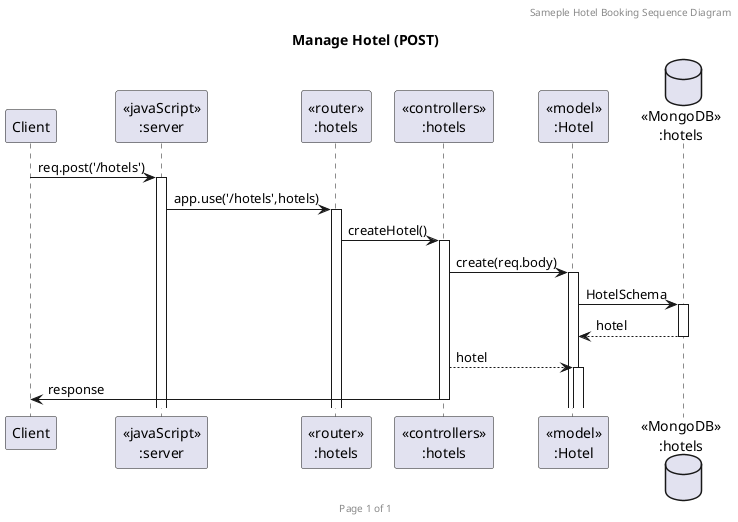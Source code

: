 @startuml Manage Hotel (POST)

header Sameple Hotel Booking Sequence Diagram
footer Page %page% of %lastpage%
title "Manage Hotel (POST)"

participant "Client" as client
participant "<<javaScript>>\n:server" as server
participant "<<router>>\n:hotels" as routerHotels
participant "<<controllers>>\n:hotels" as controllersHotels
participant "<<model>>\n:Hotel" as modelHotel
database "<<MongoDB>>\n:hotels" as HotelsDatabase

client->server ++:req.post('/hotels')
server->routerHotels ++:app.use('/hotels',hotels)
routerHotels -> controllersHotels ++:createHotel()
controllersHotels->modelHotel ++:create(req.body)
modelHotel ->HotelsDatabase ++: HotelSchema
HotelsDatabase --> modelHotel --: hotel
controllersHotels --> modelHotel ++:hotel
controllersHotels->client --:response

@enduml
